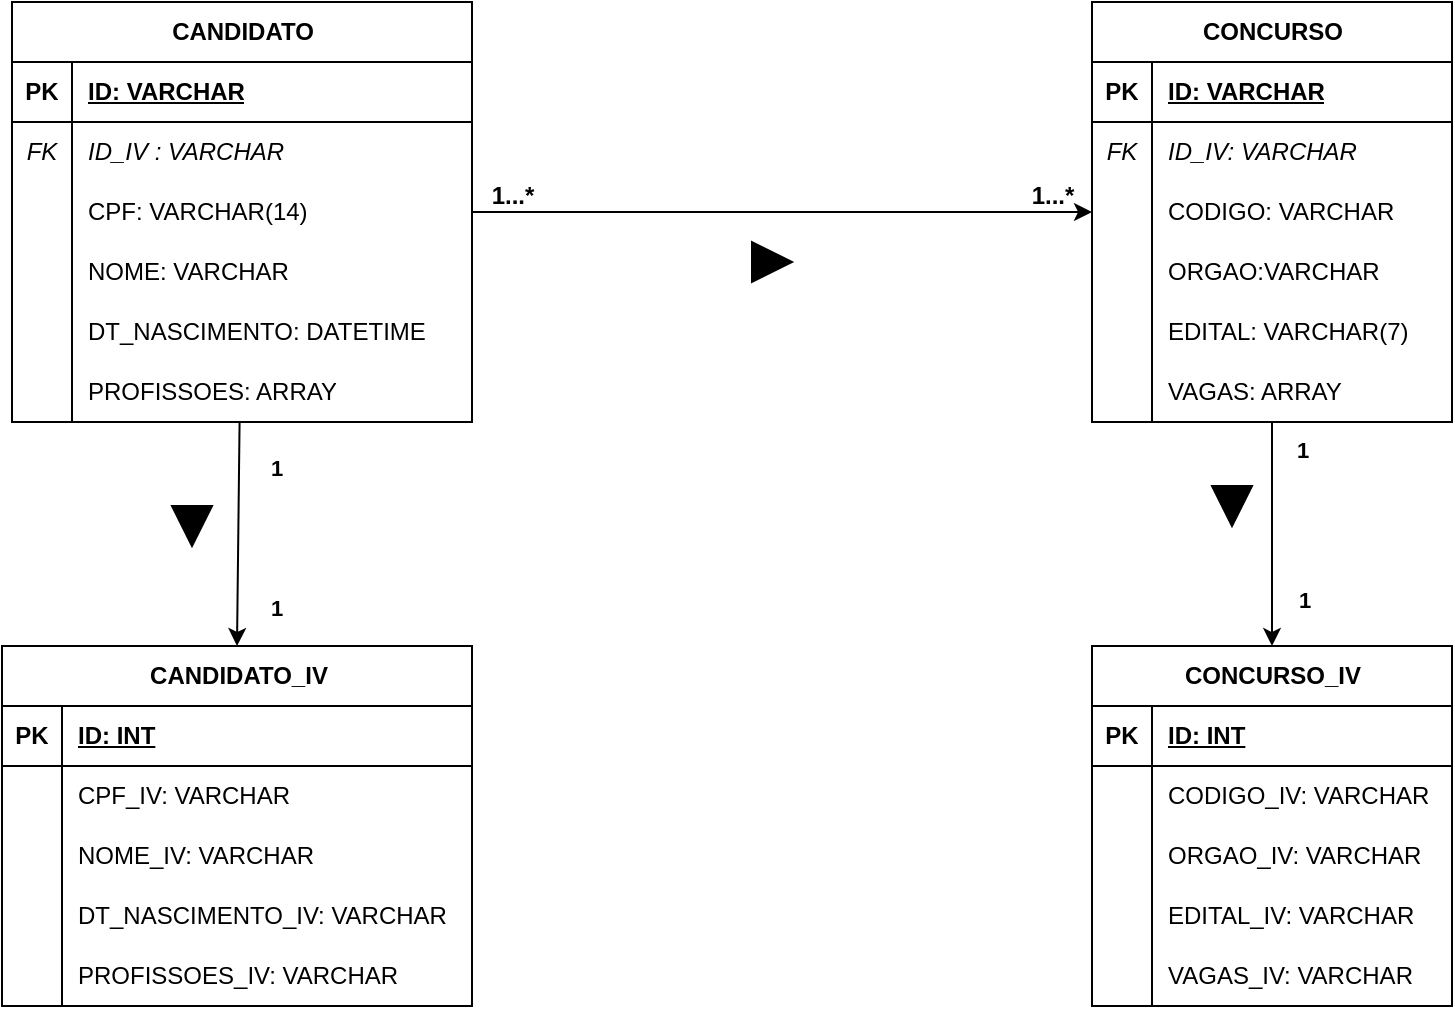 <mxfile>
    <diagram id="ohizPT70yqbWUT2Ml6nB" name="banco-de-dados">
        <mxGraphModel dx="1072" dy="563" grid="1" gridSize="10" guides="1" tooltips="1" connect="1" arrows="1" fold="1" page="1" pageScale="1" pageWidth="850" pageHeight="1100" math="0" shadow="0">
            <root>
                <mxCell id="0"/>
                <mxCell id="1" parent="0"/>
                <mxCell id="CD_IO6aVTqcDjQXK1RZW-70" style="edgeStyle=none;html=1;entryX=0.5;entryY=0;entryDx=0;entryDy=0;" parent="1" source="CD_IO6aVTqcDjQXK1RZW-1" target="CD_IO6aVTqcDjQXK1RZW-27" edge="1">
                    <mxGeometry relative="1" as="geometry"/>
                </mxCell>
                <mxCell id="CD_IO6aVTqcDjQXK1RZW-1" value="CANDIDATO" style="shape=table;startSize=30;container=1;collapsible=1;childLayout=tableLayout;fixedRows=1;rowLines=0;fontStyle=1;align=center;resizeLast=1;html=1;" parent="1" vertex="1">
                    <mxGeometry x="170" y="78" width="230" height="210" as="geometry"/>
                </mxCell>
                <mxCell id="CD_IO6aVTqcDjQXK1RZW-2" value="" style="shape=tableRow;horizontal=0;startSize=0;swimlaneHead=0;swimlaneBody=0;fillColor=none;collapsible=0;dropTarget=0;points=[[0,0.5],[1,0.5]];portConstraint=eastwest;top=0;left=0;right=0;bottom=1;" parent="CD_IO6aVTqcDjQXK1RZW-1" vertex="1">
                    <mxGeometry y="30" width="230" height="30" as="geometry"/>
                </mxCell>
                <mxCell id="CD_IO6aVTqcDjQXK1RZW-3" value="PK" style="shape=partialRectangle;connectable=0;fillColor=none;top=0;left=0;bottom=0;right=0;fontStyle=1;overflow=hidden;whiteSpace=wrap;html=1;" parent="CD_IO6aVTqcDjQXK1RZW-2" vertex="1">
                    <mxGeometry width="30" height="30" as="geometry">
                        <mxRectangle width="30" height="30" as="alternateBounds"/>
                    </mxGeometry>
                </mxCell>
                <mxCell id="CD_IO6aVTqcDjQXK1RZW-4" value="ID: VARCHAR" style="shape=partialRectangle;connectable=0;fillColor=none;top=0;left=0;bottom=0;right=0;align=left;spacingLeft=6;fontStyle=5;overflow=hidden;whiteSpace=wrap;html=1;" parent="CD_IO6aVTqcDjQXK1RZW-2" vertex="1">
                    <mxGeometry x="30" width="200" height="30" as="geometry">
                        <mxRectangle width="200" height="30" as="alternateBounds"/>
                    </mxGeometry>
                </mxCell>
                <mxCell id="CD_IO6aVTqcDjQXK1RZW-5" value="" style="shape=tableRow;horizontal=0;startSize=0;swimlaneHead=0;swimlaneBody=0;fillColor=none;collapsible=0;dropTarget=0;points=[[0,0.5],[1,0.5]];portConstraint=eastwest;top=0;left=0;right=0;bottom=0;" parent="CD_IO6aVTqcDjQXK1RZW-1" vertex="1">
                    <mxGeometry y="60" width="230" height="30" as="geometry"/>
                </mxCell>
                <mxCell id="CD_IO6aVTqcDjQXK1RZW-6" value="&lt;i&gt;FK&lt;/i&gt;" style="shape=partialRectangle;connectable=0;fillColor=none;top=0;left=0;bottom=0;right=0;editable=1;overflow=hidden;whiteSpace=wrap;html=1;" parent="CD_IO6aVTqcDjQXK1RZW-5" vertex="1">
                    <mxGeometry width="30" height="30" as="geometry">
                        <mxRectangle width="30" height="30" as="alternateBounds"/>
                    </mxGeometry>
                </mxCell>
                <mxCell id="CD_IO6aVTqcDjQXK1RZW-7" value="&lt;i&gt;ID_IV : VARCHAR&lt;/i&gt;" style="shape=partialRectangle;connectable=0;fillColor=none;top=0;left=0;bottom=0;right=0;align=left;spacingLeft=6;overflow=hidden;whiteSpace=wrap;html=1;" parent="CD_IO6aVTqcDjQXK1RZW-5" vertex="1">
                    <mxGeometry x="30" width="200" height="30" as="geometry">
                        <mxRectangle width="200" height="30" as="alternateBounds"/>
                    </mxGeometry>
                </mxCell>
                <mxCell id="CD_IO6aVTqcDjQXK1RZW-8" value="" style="shape=tableRow;horizontal=0;startSize=0;swimlaneHead=0;swimlaneBody=0;fillColor=none;collapsible=0;dropTarget=0;points=[[0,0.5],[1,0.5]];portConstraint=eastwest;top=0;left=0;right=0;bottom=0;" parent="CD_IO6aVTqcDjQXK1RZW-1" vertex="1">
                    <mxGeometry y="90" width="230" height="30" as="geometry"/>
                </mxCell>
                <mxCell id="CD_IO6aVTqcDjQXK1RZW-9" value="" style="shape=partialRectangle;connectable=0;fillColor=none;top=0;left=0;bottom=0;right=0;editable=1;overflow=hidden;whiteSpace=wrap;html=1;" parent="CD_IO6aVTqcDjQXK1RZW-8" vertex="1">
                    <mxGeometry width="30" height="30" as="geometry">
                        <mxRectangle width="30" height="30" as="alternateBounds"/>
                    </mxGeometry>
                </mxCell>
                <mxCell id="CD_IO6aVTqcDjQXK1RZW-10" value="CPF: VARCHAR(14)" style="shape=partialRectangle;connectable=0;fillColor=none;top=0;left=0;bottom=0;right=0;align=left;spacingLeft=6;overflow=hidden;whiteSpace=wrap;html=1;" parent="CD_IO6aVTqcDjQXK1RZW-8" vertex="1">
                    <mxGeometry x="30" width="200" height="30" as="geometry">
                        <mxRectangle width="200" height="30" as="alternateBounds"/>
                    </mxGeometry>
                </mxCell>
                <mxCell id="CD_IO6aVTqcDjQXK1RZW-11" value="" style="shape=tableRow;horizontal=0;startSize=0;swimlaneHead=0;swimlaneBody=0;fillColor=none;collapsible=0;dropTarget=0;points=[[0,0.5],[1,0.5]];portConstraint=eastwest;top=0;left=0;right=0;bottom=0;" parent="CD_IO6aVTqcDjQXK1RZW-1" vertex="1">
                    <mxGeometry y="120" width="230" height="30" as="geometry"/>
                </mxCell>
                <mxCell id="CD_IO6aVTqcDjQXK1RZW-12" value="" style="shape=partialRectangle;connectable=0;fillColor=none;top=0;left=0;bottom=0;right=0;editable=1;overflow=hidden;whiteSpace=wrap;html=1;" parent="CD_IO6aVTqcDjQXK1RZW-11" vertex="1">
                    <mxGeometry width="30" height="30" as="geometry">
                        <mxRectangle width="30" height="30" as="alternateBounds"/>
                    </mxGeometry>
                </mxCell>
                <mxCell id="CD_IO6aVTqcDjQXK1RZW-13" value="&lt;span style=&quot;color: rgb(0, 0, 0);&quot;&gt;NOME: VARCHAR&lt;/span&gt;" style="shape=partialRectangle;connectable=0;fillColor=none;top=0;left=0;bottom=0;right=0;align=left;spacingLeft=6;overflow=hidden;whiteSpace=wrap;html=1;" parent="CD_IO6aVTqcDjQXK1RZW-11" vertex="1">
                    <mxGeometry x="30" width="200" height="30" as="geometry">
                        <mxRectangle width="200" height="30" as="alternateBounds"/>
                    </mxGeometry>
                </mxCell>
                <mxCell id="CD_IO6aVTqcDjQXK1RZW-58" value="" style="shape=tableRow;horizontal=0;startSize=0;swimlaneHead=0;swimlaneBody=0;fillColor=none;collapsible=0;dropTarget=0;points=[[0,0.5],[1,0.5]];portConstraint=eastwest;top=0;left=0;right=0;bottom=0;" parent="CD_IO6aVTqcDjQXK1RZW-1" vertex="1">
                    <mxGeometry y="150" width="230" height="30" as="geometry"/>
                </mxCell>
                <mxCell id="CD_IO6aVTqcDjQXK1RZW-59" value="" style="shape=partialRectangle;connectable=0;fillColor=none;top=0;left=0;bottom=0;right=0;editable=1;overflow=hidden;whiteSpace=wrap;html=1;" parent="CD_IO6aVTqcDjQXK1RZW-58" vertex="1">
                    <mxGeometry width="30" height="30" as="geometry">
                        <mxRectangle width="30" height="30" as="alternateBounds"/>
                    </mxGeometry>
                </mxCell>
                <mxCell id="CD_IO6aVTqcDjQXK1RZW-60" value="&lt;span style=&quot;color: rgb(0, 0, 0);&quot;&gt;DT_NASCIMENTO: DATETIME&lt;/span&gt;" style="shape=partialRectangle;connectable=0;fillColor=none;top=0;left=0;bottom=0;right=0;align=left;spacingLeft=6;overflow=hidden;whiteSpace=wrap;html=1;" parent="CD_IO6aVTqcDjQXK1RZW-58" vertex="1">
                    <mxGeometry x="30" width="200" height="30" as="geometry">
                        <mxRectangle width="200" height="30" as="alternateBounds"/>
                    </mxGeometry>
                </mxCell>
                <mxCell id="Oq3WX_apa3y1WyrY_xcN-3" value="" style="shape=tableRow;horizontal=0;startSize=0;swimlaneHead=0;swimlaneBody=0;fillColor=none;collapsible=0;dropTarget=0;points=[[0,0.5],[1,0.5]];portConstraint=eastwest;top=0;left=0;right=0;bottom=0;" vertex="1" parent="CD_IO6aVTqcDjQXK1RZW-1">
                    <mxGeometry y="180" width="230" height="30" as="geometry"/>
                </mxCell>
                <mxCell id="Oq3WX_apa3y1WyrY_xcN-4" value="" style="shape=partialRectangle;connectable=0;fillColor=none;top=0;left=0;bottom=0;right=0;editable=1;overflow=hidden;whiteSpace=wrap;html=1;" vertex="1" parent="Oq3WX_apa3y1WyrY_xcN-3">
                    <mxGeometry width="30" height="30" as="geometry">
                        <mxRectangle width="30" height="30" as="alternateBounds"/>
                    </mxGeometry>
                </mxCell>
                <mxCell id="Oq3WX_apa3y1WyrY_xcN-5" value="&lt;span style=&quot;color: rgb(0, 0, 0);&quot;&gt;PROFISSOES: ARRAY&lt;/span&gt;" style="shape=partialRectangle;connectable=0;fillColor=none;top=0;left=0;bottom=0;right=0;align=left;spacingLeft=6;overflow=hidden;whiteSpace=wrap;html=1;" vertex="1" parent="Oq3WX_apa3y1WyrY_xcN-3">
                    <mxGeometry x="30" width="200" height="30" as="geometry">
                        <mxRectangle width="200" height="30" as="alternateBounds"/>
                    </mxGeometry>
                </mxCell>
                <mxCell id="CD_IO6aVTqcDjQXK1RZW-65" style="edgeStyle=none;html=1;entryX=0.5;entryY=0;entryDx=0;entryDy=0;" parent="1" source="CD_IO6aVTqcDjQXK1RZW-14" target="CD_IO6aVTqcDjQXK1RZW-40" edge="1">
                    <mxGeometry relative="1" as="geometry"/>
                </mxCell>
                <mxCell id="CD_IO6aVTqcDjQXK1RZW-66" value="&lt;b&gt;1&lt;/b&gt;" style="edgeLabel;html=1;align=center;verticalAlign=middle;resizable=0;points=[];" parent="CD_IO6aVTqcDjQXK1RZW-65" vertex="1" connectable="0">
                    <mxGeometry x="-0.748" relative="1" as="geometry">
                        <mxPoint x="15" as="offset"/>
                    </mxGeometry>
                </mxCell>
                <mxCell id="CD_IO6aVTqcDjQXK1RZW-14" value="CONCURSO" style="shape=table;startSize=30;container=1;collapsible=1;childLayout=tableLayout;fixedRows=1;rowLines=0;fontStyle=1;align=center;resizeLast=1;html=1;" parent="1" vertex="1">
                    <mxGeometry x="710" y="78" width="180" height="210" as="geometry"/>
                </mxCell>
                <mxCell id="CD_IO6aVTqcDjQXK1RZW-15" value="" style="shape=tableRow;horizontal=0;startSize=0;swimlaneHead=0;swimlaneBody=0;fillColor=none;collapsible=0;dropTarget=0;points=[[0,0.5],[1,0.5]];portConstraint=eastwest;top=0;left=0;right=0;bottom=1;" parent="CD_IO6aVTqcDjQXK1RZW-14" vertex="1">
                    <mxGeometry y="30" width="180" height="30" as="geometry"/>
                </mxCell>
                <mxCell id="CD_IO6aVTqcDjQXK1RZW-16" value="PK" style="shape=partialRectangle;connectable=0;fillColor=none;top=0;left=0;bottom=0;right=0;fontStyle=1;overflow=hidden;whiteSpace=wrap;html=1;" parent="CD_IO6aVTqcDjQXK1RZW-15" vertex="1">
                    <mxGeometry width="30" height="30" as="geometry">
                        <mxRectangle width="30" height="30" as="alternateBounds"/>
                    </mxGeometry>
                </mxCell>
                <mxCell id="CD_IO6aVTqcDjQXK1RZW-17" value="ID: VARCHAR" style="shape=partialRectangle;connectable=0;fillColor=none;top=0;left=0;bottom=0;right=0;align=left;spacingLeft=6;fontStyle=5;overflow=hidden;whiteSpace=wrap;html=1;" parent="CD_IO6aVTqcDjQXK1RZW-15" vertex="1">
                    <mxGeometry x="30" width="150" height="30" as="geometry">
                        <mxRectangle width="150" height="30" as="alternateBounds"/>
                    </mxGeometry>
                </mxCell>
                <mxCell id="CD_IO6aVTqcDjQXK1RZW-18" value="" style="shape=tableRow;horizontal=0;startSize=0;swimlaneHead=0;swimlaneBody=0;fillColor=none;collapsible=0;dropTarget=0;points=[[0,0.5],[1,0.5]];portConstraint=eastwest;top=0;left=0;right=0;bottom=0;" parent="CD_IO6aVTqcDjQXK1RZW-14" vertex="1">
                    <mxGeometry y="60" width="180" height="30" as="geometry"/>
                </mxCell>
                <mxCell id="CD_IO6aVTqcDjQXK1RZW-19" value="&lt;i&gt;FK&lt;/i&gt;" style="shape=partialRectangle;connectable=0;fillColor=none;top=0;left=0;bottom=0;right=0;editable=1;overflow=hidden;whiteSpace=wrap;html=1;" parent="CD_IO6aVTqcDjQXK1RZW-18" vertex="1">
                    <mxGeometry width="30" height="30" as="geometry">
                        <mxRectangle width="30" height="30" as="alternateBounds"/>
                    </mxGeometry>
                </mxCell>
                <mxCell id="CD_IO6aVTqcDjQXK1RZW-20" value="&lt;i&gt;ID_IV: VARCHAR&lt;/i&gt;" style="shape=partialRectangle;connectable=0;fillColor=none;top=0;left=0;bottom=0;right=0;align=left;spacingLeft=6;overflow=hidden;whiteSpace=wrap;html=1;" parent="CD_IO6aVTqcDjQXK1RZW-18" vertex="1">
                    <mxGeometry x="30" width="150" height="30" as="geometry">
                        <mxRectangle width="150" height="30" as="alternateBounds"/>
                    </mxGeometry>
                </mxCell>
                <mxCell id="CD_IO6aVTqcDjQXK1RZW-21" value="" style="shape=tableRow;horizontal=0;startSize=0;swimlaneHead=0;swimlaneBody=0;fillColor=none;collapsible=0;dropTarget=0;points=[[0,0.5],[1,0.5]];portConstraint=eastwest;top=0;left=0;right=0;bottom=0;" parent="CD_IO6aVTqcDjQXK1RZW-14" vertex="1">
                    <mxGeometry y="90" width="180" height="30" as="geometry"/>
                </mxCell>
                <mxCell id="CD_IO6aVTqcDjQXK1RZW-22" value="" style="shape=partialRectangle;connectable=0;fillColor=none;top=0;left=0;bottom=0;right=0;editable=1;overflow=hidden;whiteSpace=wrap;html=1;" parent="CD_IO6aVTqcDjQXK1RZW-21" vertex="1">
                    <mxGeometry width="30" height="30" as="geometry">
                        <mxRectangle width="30" height="30" as="alternateBounds"/>
                    </mxGeometry>
                </mxCell>
                <mxCell id="CD_IO6aVTqcDjQXK1RZW-23" value="CODIGO: VARCHAR" style="shape=partialRectangle;connectable=0;fillColor=none;top=0;left=0;bottom=0;right=0;align=left;spacingLeft=6;overflow=hidden;whiteSpace=wrap;html=1;" parent="CD_IO6aVTqcDjQXK1RZW-21" vertex="1">
                    <mxGeometry x="30" width="150" height="30" as="geometry">
                        <mxRectangle width="150" height="30" as="alternateBounds"/>
                    </mxGeometry>
                </mxCell>
                <mxCell id="CD_IO6aVTqcDjQXK1RZW-24" value="" style="shape=tableRow;horizontal=0;startSize=0;swimlaneHead=0;swimlaneBody=0;fillColor=none;collapsible=0;dropTarget=0;points=[[0,0.5],[1,0.5]];portConstraint=eastwest;top=0;left=0;right=0;bottom=0;" parent="CD_IO6aVTqcDjQXK1RZW-14" vertex="1">
                    <mxGeometry y="120" width="180" height="30" as="geometry"/>
                </mxCell>
                <mxCell id="CD_IO6aVTqcDjQXK1RZW-25" value="" style="shape=partialRectangle;connectable=0;fillColor=none;top=0;left=0;bottom=0;right=0;editable=1;overflow=hidden;whiteSpace=wrap;html=1;" parent="CD_IO6aVTqcDjQXK1RZW-24" vertex="1">
                    <mxGeometry width="30" height="30" as="geometry">
                        <mxRectangle width="30" height="30" as="alternateBounds"/>
                    </mxGeometry>
                </mxCell>
                <mxCell id="CD_IO6aVTqcDjQXK1RZW-26" value="ORGAO:VARCHAR" style="shape=partialRectangle;connectable=0;fillColor=none;top=0;left=0;bottom=0;right=0;align=left;spacingLeft=6;overflow=hidden;whiteSpace=wrap;html=1;" parent="CD_IO6aVTqcDjQXK1RZW-24" vertex="1">
                    <mxGeometry x="30" width="150" height="30" as="geometry">
                        <mxRectangle width="150" height="30" as="alternateBounds"/>
                    </mxGeometry>
                </mxCell>
                <mxCell id="CD_IO6aVTqcDjQXK1RZW-61" value="" style="shape=tableRow;horizontal=0;startSize=0;swimlaneHead=0;swimlaneBody=0;fillColor=none;collapsible=0;dropTarget=0;points=[[0,0.5],[1,0.5]];portConstraint=eastwest;top=0;left=0;right=0;bottom=0;" parent="CD_IO6aVTqcDjQXK1RZW-14" vertex="1">
                    <mxGeometry y="150" width="180" height="30" as="geometry"/>
                </mxCell>
                <mxCell id="CD_IO6aVTqcDjQXK1RZW-62" value="" style="shape=partialRectangle;connectable=0;fillColor=none;top=0;left=0;bottom=0;right=0;editable=1;overflow=hidden;whiteSpace=wrap;html=1;" parent="CD_IO6aVTqcDjQXK1RZW-61" vertex="1">
                    <mxGeometry width="30" height="30" as="geometry">
                        <mxRectangle width="30" height="30" as="alternateBounds"/>
                    </mxGeometry>
                </mxCell>
                <mxCell id="CD_IO6aVTqcDjQXK1RZW-63" value="&lt;span style=&quot;color: rgb(0, 0, 0);&quot;&gt;EDITAL: VARCHAR(7)&lt;/span&gt;" style="shape=partialRectangle;connectable=0;fillColor=none;top=0;left=0;bottom=0;right=0;align=left;spacingLeft=6;overflow=hidden;whiteSpace=wrap;html=1;" parent="CD_IO6aVTqcDjQXK1RZW-61" vertex="1">
                    <mxGeometry x="30" width="150" height="30" as="geometry">
                        <mxRectangle width="150" height="30" as="alternateBounds"/>
                    </mxGeometry>
                </mxCell>
                <mxCell id="Oq3WX_apa3y1WyrY_xcN-6" value="" style="shape=tableRow;horizontal=0;startSize=0;swimlaneHead=0;swimlaneBody=0;fillColor=none;collapsible=0;dropTarget=0;points=[[0,0.5],[1,0.5]];portConstraint=eastwest;top=0;left=0;right=0;bottom=0;" vertex="1" parent="CD_IO6aVTqcDjQXK1RZW-14">
                    <mxGeometry y="180" width="180" height="30" as="geometry"/>
                </mxCell>
                <mxCell id="Oq3WX_apa3y1WyrY_xcN-7" value="" style="shape=partialRectangle;connectable=0;fillColor=none;top=0;left=0;bottom=0;right=0;editable=1;overflow=hidden;whiteSpace=wrap;html=1;" vertex="1" parent="Oq3WX_apa3y1WyrY_xcN-6">
                    <mxGeometry width="30" height="30" as="geometry">
                        <mxRectangle width="30" height="30" as="alternateBounds"/>
                    </mxGeometry>
                </mxCell>
                <mxCell id="Oq3WX_apa3y1WyrY_xcN-8" value="&lt;span style=&quot;color: rgb(0, 0, 0);&quot;&gt;VAGAS: ARRAY&lt;/span&gt;" style="shape=partialRectangle;connectable=0;fillColor=none;top=0;left=0;bottom=0;right=0;align=left;spacingLeft=6;overflow=hidden;whiteSpace=wrap;html=1;" vertex="1" parent="Oq3WX_apa3y1WyrY_xcN-6">
                    <mxGeometry x="30" width="150" height="30" as="geometry">
                        <mxRectangle width="150" height="30" as="alternateBounds"/>
                    </mxGeometry>
                </mxCell>
                <mxCell id="CD_IO6aVTqcDjQXK1RZW-27" value="CANDIDATO_IV" style="shape=table;startSize=30;container=1;collapsible=1;childLayout=tableLayout;fixedRows=1;rowLines=0;fontStyle=1;align=center;resizeLast=1;html=1;" parent="1" vertex="1">
                    <mxGeometry x="165" y="400" width="235" height="180" as="geometry"/>
                </mxCell>
                <mxCell id="CD_IO6aVTqcDjQXK1RZW-28" value="" style="shape=tableRow;horizontal=0;startSize=0;swimlaneHead=0;swimlaneBody=0;fillColor=none;collapsible=0;dropTarget=0;points=[[0,0.5],[1,0.5]];portConstraint=eastwest;top=0;left=0;right=0;bottom=1;" parent="CD_IO6aVTqcDjQXK1RZW-27" vertex="1">
                    <mxGeometry y="30" width="235" height="30" as="geometry"/>
                </mxCell>
                <mxCell id="CD_IO6aVTqcDjQXK1RZW-29" value="PK" style="shape=partialRectangle;connectable=0;fillColor=none;top=0;left=0;bottom=0;right=0;fontStyle=1;overflow=hidden;whiteSpace=wrap;html=1;" parent="CD_IO6aVTqcDjQXK1RZW-28" vertex="1">
                    <mxGeometry width="30" height="30" as="geometry">
                        <mxRectangle width="30" height="30" as="alternateBounds"/>
                    </mxGeometry>
                </mxCell>
                <mxCell id="CD_IO6aVTqcDjQXK1RZW-30" value="ID: INT" style="shape=partialRectangle;connectable=0;fillColor=none;top=0;left=0;bottom=0;right=0;align=left;spacingLeft=6;fontStyle=5;overflow=hidden;whiteSpace=wrap;html=1;" parent="CD_IO6aVTqcDjQXK1RZW-28" vertex="1">
                    <mxGeometry x="30" width="205" height="30" as="geometry">
                        <mxRectangle width="205" height="30" as="alternateBounds"/>
                    </mxGeometry>
                </mxCell>
                <mxCell id="CD_IO6aVTqcDjQXK1RZW-31" value="" style="shape=tableRow;horizontal=0;startSize=0;swimlaneHead=0;swimlaneBody=0;fillColor=none;collapsible=0;dropTarget=0;points=[[0,0.5],[1,0.5]];portConstraint=eastwest;top=0;left=0;right=0;bottom=0;" parent="CD_IO6aVTqcDjQXK1RZW-27" vertex="1">
                    <mxGeometry y="60" width="235" height="30" as="geometry"/>
                </mxCell>
                <mxCell id="CD_IO6aVTqcDjQXK1RZW-32" value="" style="shape=partialRectangle;connectable=0;fillColor=none;top=0;left=0;bottom=0;right=0;editable=1;overflow=hidden;whiteSpace=wrap;html=1;" parent="CD_IO6aVTqcDjQXK1RZW-31" vertex="1">
                    <mxGeometry width="30" height="30" as="geometry">
                        <mxRectangle width="30" height="30" as="alternateBounds"/>
                    </mxGeometry>
                </mxCell>
                <mxCell id="CD_IO6aVTqcDjQXK1RZW-33" value="CPF_IV: VARCHAR" style="shape=partialRectangle;connectable=0;fillColor=none;top=0;left=0;bottom=0;right=0;align=left;spacingLeft=6;overflow=hidden;whiteSpace=wrap;html=1;" parent="CD_IO6aVTqcDjQXK1RZW-31" vertex="1">
                    <mxGeometry x="30" width="205" height="30" as="geometry">
                        <mxRectangle width="205" height="30" as="alternateBounds"/>
                    </mxGeometry>
                </mxCell>
                <mxCell id="CD_IO6aVTqcDjQXK1RZW-34" value="" style="shape=tableRow;horizontal=0;startSize=0;swimlaneHead=0;swimlaneBody=0;fillColor=none;collapsible=0;dropTarget=0;points=[[0,0.5],[1,0.5]];portConstraint=eastwest;top=0;left=0;right=0;bottom=0;" parent="CD_IO6aVTqcDjQXK1RZW-27" vertex="1">
                    <mxGeometry y="90" width="235" height="30" as="geometry"/>
                </mxCell>
                <mxCell id="CD_IO6aVTqcDjQXK1RZW-35" value="" style="shape=partialRectangle;connectable=0;fillColor=none;top=0;left=0;bottom=0;right=0;editable=1;overflow=hidden;whiteSpace=wrap;html=1;" parent="CD_IO6aVTqcDjQXK1RZW-34" vertex="1">
                    <mxGeometry width="30" height="30" as="geometry">
                        <mxRectangle width="30" height="30" as="alternateBounds"/>
                    </mxGeometry>
                </mxCell>
                <mxCell id="CD_IO6aVTqcDjQXK1RZW-36" value="NOME_IV: VARCHAR" style="shape=partialRectangle;connectable=0;fillColor=none;top=0;left=0;bottom=0;right=0;align=left;spacingLeft=6;overflow=hidden;whiteSpace=wrap;html=1;" parent="CD_IO6aVTqcDjQXK1RZW-34" vertex="1">
                    <mxGeometry x="30" width="205" height="30" as="geometry">
                        <mxRectangle width="205" height="30" as="alternateBounds"/>
                    </mxGeometry>
                </mxCell>
                <mxCell id="CD_IO6aVTqcDjQXK1RZW-37" value="" style="shape=tableRow;horizontal=0;startSize=0;swimlaneHead=0;swimlaneBody=0;fillColor=none;collapsible=0;dropTarget=0;points=[[0,0.5],[1,0.5]];portConstraint=eastwest;top=0;left=0;right=0;bottom=0;" parent="CD_IO6aVTqcDjQXK1RZW-27" vertex="1">
                    <mxGeometry y="120" width="235" height="30" as="geometry"/>
                </mxCell>
                <mxCell id="CD_IO6aVTqcDjQXK1RZW-38" value="" style="shape=partialRectangle;connectable=0;fillColor=none;top=0;left=0;bottom=0;right=0;editable=1;overflow=hidden;whiteSpace=wrap;html=1;" parent="CD_IO6aVTqcDjQXK1RZW-37" vertex="1">
                    <mxGeometry width="30" height="30" as="geometry">
                        <mxRectangle width="30" height="30" as="alternateBounds"/>
                    </mxGeometry>
                </mxCell>
                <mxCell id="CD_IO6aVTqcDjQXK1RZW-39" value="DT_NASCIMENTO_IV: VARCHAR" style="shape=partialRectangle;connectable=0;fillColor=none;top=0;left=0;bottom=0;right=0;align=left;spacingLeft=6;overflow=hidden;whiteSpace=wrap;html=1;" parent="CD_IO6aVTqcDjQXK1RZW-37" vertex="1">
                    <mxGeometry x="30" width="205" height="30" as="geometry">
                        <mxRectangle width="205" height="30" as="alternateBounds"/>
                    </mxGeometry>
                </mxCell>
                <mxCell id="Oq3WX_apa3y1WyrY_xcN-15" value="" style="shape=tableRow;horizontal=0;startSize=0;swimlaneHead=0;swimlaneBody=0;fillColor=none;collapsible=0;dropTarget=0;points=[[0,0.5],[1,0.5]];portConstraint=eastwest;top=0;left=0;right=0;bottom=0;" vertex="1" parent="CD_IO6aVTqcDjQXK1RZW-27">
                    <mxGeometry y="150" width="235" height="30" as="geometry"/>
                </mxCell>
                <mxCell id="Oq3WX_apa3y1WyrY_xcN-16" value="" style="shape=partialRectangle;connectable=0;fillColor=none;top=0;left=0;bottom=0;right=0;editable=1;overflow=hidden;whiteSpace=wrap;html=1;" vertex="1" parent="Oq3WX_apa3y1WyrY_xcN-15">
                    <mxGeometry width="30" height="30" as="geometry">
                        <mxRectangle width="30" height="30" as="alternateBounds"/>
                    </mxGeometry>
                </mxCell>
                <mxCell id="Oq3WX_apa3y1WyrY_xcN-17" value="PROFISSOES_IV: VARCHAR" style="shape=partialRectangle;connectable=0;fillColor=none;top=0;left=0;bottom=0;right=0;align=left;spacingLeft=6;overflow=hidden;whiteSpace=wrap;html=1;" vertex="1" parent="Oq3WX_apa3y1WyrY_xcN-15">
                    <mxGeometry x="30" width="205" height="30" as="geometry">
                        <mxRectangle width="205" height="30" as="alternateBounds"/>
                    </mxGeometry>
                </mxCell>
                <mxCell id="CD_IO6aVTqcDjQXK1RZW-40" value="CONCURSO_IV" style="shape=table;startSize=30;container=1;collapsible=1;childLayout=tableLayout;fixedRows=1;rowLines=0;fontStyle=1;align=center;resizeLast=1;html=1;" parent="1" vertex="1">
                    <mxGeometry x="710" y="400" width="180" height="180" as="geometry"/>
                </mxCell>
                <mxCell id="CD_IO6aVTqcDjQXK1RZW-41" value="" style="shape=tableRow;horizontal=0;startSize=0;swimlaneHead=0;swimlaneBody=0;fillColor=none;collapsible=0;dropTarget=0;points=[[0,0.5],[1,0.5]];portConstraint=eastwest;top=0;left=0;right=0;bottom=1;" parent="CD_IO6aVTqcDjQXK1RZW-40" vertex="1">
                    <mxGeometry y="30" width="180" height="30" as="geometry"/>
                </mxCell>
                <mxCell id="CD_IO6aVTqcDjQXK1RZW-42" value="PK" style="shape=partialRectangle;connectable=0;fillColor=none;top=0;left=0;bottom=0;right=0;fontStyle=1;overflow=hidden;whiteSpace=wrap;html=1;" parent="CD_IO6aVTqcDjQXK1RZW-41" vertex="1">
                    <mxGeometry width="30" height="30" as="geometry">
                        <mxRectangle width="30" height="30" as="alternateBounds"/>
                    </mxGeometry>
                </mxCell>
                <mxCell id="CD_IO6aVTqcDjQXK1RZW-43" value="ID: INT" style="shape=partialRectangle;connectable=0;fillColor=none;top=0;left=0;bottom=0;right=0;align=left;spacingLeft=6;fontStyle=5;overflow=hidden;whiteSpace=wrap;html=1;" parent="CD_IO6aVTqcDjQXK1RZW-41" vertex="1">
                    <mxGeometry x="30" width="150" height="30" as="geometry">
                        <mxRectangle width="150" height="30" as="alternateBounds"/>
                    </mxGeometry>
                </mxCell>
                <mxCell id="CD_IO6aVTqcDjQXK1RZW-44" value="" style="shape=tableRow;horizontal=0;startSize=0;swimlaneHead=0;swimlaneBody=0;fillColor=none;collapsible=0;dropTarget=0;points=[[0,0.5],[1,0.5]];portConstraint=eastwest;top=0;left=0;right=0;bottom=0;" parent="CD_IO6aVTqcDjQXK1RZW-40" vertex="1">
                    <mxGeometry y="60" width="180" height="30" as="geometry"/>
                </mxCell>
                <mxCell id="CD_IO6aVTqcDjQXK1RZW-45" value="" style="shape=partialRectangle;connectable=0;fillColor=none;top=0;left=0;bottom=0;right=0;editable=1;overflow=hidden;whiteSpace=wrap;html=1;" parent="CD_IO6aVTqcDjQXK1RZW-44" vertex="1">
                    <mxGeometry width="30" height="30" as="geometry">
                        <mxRectangle width="30" height="30" as="alternateBounds"/>
                    </mxGeometry>
                </mxCell>
                <mxCell id="CD_IO6aVTqcDjQXK1RZW-46" value="CODIGO_IV: VARCHAR" style="shape=partialRectangle;connectable=0;fillColor=none;top=0;left=0;bottom=0;right=0;align=left;spacingLeft=6;overflow=hidden;whiteSpace=wrap;html=1;" parent="CD_IO6aVTqcDjQXK1RZW-44" vertex="1">
                    <mxGeometry x="30" width="150" height="30" as="geometry">
                        <mxRectangle width="150" height="30" as="alternateBounds"/>
                    </mxGeometry>
                </mxCell>
                <mxCell id="CD_IO6aVTqcDjQXK1RZW-50" value="" style="shape=tableRow;horizontal=0;startSize=0;swimlaneHead=0;swimlaneBody=0;fillColor=none;collapsible=0;dropTarget=0;points=[[0,0.5],[1,0.5]];portConstraint=eastwest;top=0;left=0;right=0;bottom=0;" parent="CD_IO6aVTqcDjQXK1RZW-40" vertex="1">
                    <mxGeometry y="90" width="180" height="30" as="geometry"/>
                </mxCell>
                <mxCell id="CD_IO6aVTqcDjQXK1RZW-51" value="" style="shape=partialRectangle;connectable=0;fillColor=none;top=0;left=0;bottom=0;right=0;editable=1;overflow=hidden;whiteSpace=wrap;html=1;" parent="CD_IO6aVTqcDjQXK1RZW-50" vertex="1">
                    <mxGeometry width="30" height="30" as="geometry">
                        <mxRectangle width="30" height="30" as="alternateBounds"/>
                    </mxGeometry>
                </mxCell>
                <mxCell id="CD_IO6aVTqcDjQXK1RZW-52" value="ORGAO_IV: VARCHAR" style="shape=partialRectangle;connectable=0;fillColor=none;top=0;left=0;bottom=0;right=0;align=left;spacingLeft=6;overflow=hidden;whiteSpace=wrap;html=1;" parent="CD_IO6aVTqcDjQXK1RZW-50" vertex="1">
                    <mxGeometry x="30" width="150" height="30" as="geometry">
                        <mxRectangle width="150" height="30" as="alternateBounds"/>
                    </mxGeometry>
                </mxCell>
                <mxCell id="CD_IO6aVTqcDjQXK1RZW-47" value="" style="shape=tableRow;horizontal=0;startSize=0;swimlaneHead=0;swimlaneBody=0;fillColor=none;collapsible=0;dropTarget=0;points=[[0,0.5],[1,0.5]];portConstraint=eastwest;top=0;left=0;right=0;bottom=0;" parent="CD_IO6aVTqcDjQXK1RZW-40" vertex="1">
                    <mxGeometry y="120" width="180" height="30" as="geometry"/>
                </mxCell>
                <mxCell id="CD_IO6aVTqcDjQXK1RZW-48" value="" style="shape=partialRectangle;connectable=0;fillColor=none;top=0;left=0;bottom=0;right=0;editable=1;overflow=hidden;whiteSpace=wrap;html=1;" parent="CD_IO6aVTqcDjQXK1RZW-47" vertex="1">
                    <mxGeometry width="30" height="30" as="geometry">
                        <mxRectangle width="30" height="30" as="alternateBounds"/>
                    </mxGeometry>
                </mxCell>
                <mxCell id="CD_IO6aVTqcDjQXK1RZW-49" value="EDITAL_IV: VARCHAR" style="shape=partialRectangle;connectable=0;fillColor=none;top=0;left=0;bottom=0;right=0;align=left;spacingLeft=6;overflow=hidden;whiteSpace=wrap;html=1;" parent="CD_IO6aVTqcDjQXK1RZW-47" vertex="1">
                    <mxGeometry x="30" width="150" height="30" as="geometry">
                        <mxRectangle width="150" height="30" as="alternateBounds"/>
                    </mxGeometry>
                </mxCell>
                <mxCell id="Oq3WX_apa3y1WyrY_xcN-24" value="" style="shape=tableRow;horizontal=0;startSize=0;swimlaneHead=0;swimlaneBody=0;fillColor=none;collapsible=0;dropTarget=0;points=[[0,0.5],[1,0.5]];portConstraint=eastwest;top=0;left=0;right=0;bottom=0;" vertex="1" parent="CD_IO6aVTqcDjQXK1RZW-40">
                    <mxGeometry y="150" width="180" height="30" as="geometry"/>
                </mxCell>
                <mxCell id="Oq3WX_apa3y1WyrY_xcN-25" value="" style="shape=partialRectangle;connectable=0;fillColor=none;top=0;left=0;bottom=0;right=0;editable=1;overflow=hidden;whiteSpace=wrap;html=1;" vertex="1" parent="Oq3WX_apa3y1WyrY_xcN-24">
                    <mxGeometry width="30" height="30" as="geometry">
                        <mxRectangle width="30" height="30" as="alternateBounds"/>
                    </mxGeometry>
                </mxCell>
                <mxCell id="Oq3WX_apa3y1WyrY_xcN-26" value="VAGAS_IV: VARCHAR" style="shape=partialRectangle;connectable=0;fillColor=none;top=0;left=0;bottom=0;right=0;align=left;spacingLeft=6;overflow=hidden;whiteSpace=wrap;html=1;" vertex="1" parent="Oq3WX_apa3y1WyrY_xcN-24">
                    <mxGeometry x="30" width="150" height="30" as="geometry">
                        <mxRectangle width="150" height="30" as="alternateBounds"/>
                    </mxGeometry>
                </mxCell>
                <mxCell id="CD_IO6aVTqcDjQXK1RZW-67" value="&lt;b&gt;1&lt;/b&gt;" style="edgeLabel;html=1;align=center;verticalAlign=middle;resizable=0;points=[];" parent="1" vertex="1" connectable="0">
                    <mxGeometry x="816" y="377" as="geometry"/>
                </mxCell>
                <mxCell id="CD_IO6aVTqcDjQXK1RZW-69" value="&lt;b&gt;1&lt;/b&gt;" style="edgeLabel;html=1;align=center;verticalAlign=middle;resizable=0;points=[];" parent="1" vertex="1" connectable="0">
                    <mxGeometry x="760" y="340" as="geometry">
                        <mxPoint x="-458" y="-29" as="offset"/>
                    </mxGeometry>
                </mxCell>
                <mxCell id="CD_IO6aVTqcDjQXK1RZW-71" value="&lt;b&gt;1&lt;/b&gt;" style="edgeLabel;html=1;align=center;verticalAlign=middle;resizable=0;points=[];" parent="1" vertex="1" connectable="0">
                    <mxGeometry x="760" y="410" as="geometry">
                        <mxPoint x="-458" y="-29" as="offset"/>
                    </mxGeometry>
                </mxCell>
                <mxCell id="CD_IO6aVTqcDjQXK1RZW-72" style="edgeStyle=none;html=1;entryX=0;entryY=0.5;entryDx=0;entryDy=0;" parent="1" source="CD_IO6aVTqcDjQXK1RZW-8" target="CD_IO6aVTqcDjQXK1RZW-21" edge="1">
                    <mxGeometry relative="1" as="geometry"/>
                </mxCell>
                <mxCell id="CD_IO6aVTqcDjQXK1RZW-73" value="&lt;b&gt;1...*&lt;/b&gt;" style="text;html=1;align=center;verticalAlign=middle;resizable=0;points=[];autosize=1;strokeColor=none;fillColor=none;" parent="1" vertex="1">
                    <mxGeometry x="400" y="160" width="40" height="30" as="geometry"/>
                </mxCell>
                <mxCell id="CD_IO6aVTqcDjQXK1RZW-74" value="&lt;b&gt;1...*&lt;/b&gt;" style="text;html=1;align=center;verticalAlign=middle;resizable=0;points=[];autosize=1;strokeColor=none;fillColor=none;" parent="1" vertex="1">
                    <mxGeometry x="670" y="160" width="40" height="30" as="geometry"/>
                </mxCell>
                <mxCell id="CD_IO6aVTqcDjQXK1RZW-76" value="" style="html=1;shadow=0;dashed=0;align=center;verticalAlign=middle;shape=mxgraph.arrows2.arrow;dy=0.6;dx=40;notch=0;fillColor=#000000;" parent="1" vertex="1">
                    <mxGeometry x="540" y="198" width="20" height="20" as="geometry"/>
                </mxCell>
                <mxCell id="CD_IO6aVTqcDjQXK1RZW-78" value="" style="html=1;shadow=0;dashed=0;align=center;verticalAlign=middle;shape=mxgraph.arrows2.arrow;dy=0.6;dx=40;notch=0;fillColor=#000000;rotation=90;" parent="1" vertex="1">
                    <mxGeometry x="250" y="330" width="20" height="20" as="geometry"/>
                </mxCell>
                <mxCell id="CD_IO6aVTqcDjQXK1RZW-80" value="" style="html=1;shadow=0;dashed=0;align=center;verticalAlign=middle;shape=mxgraph.arrows2.arrow;dy=0.6;dx=40;notch=0;fillColor=#000000;rotation=90;" parent="1" vertex="1">
                    <mxGeometry x="770" y="320" width="20" height="20" as="geometry"/>
                </mxCell>
            </root>
        </mxGraphModel>
    </diagram>
</mxfile>